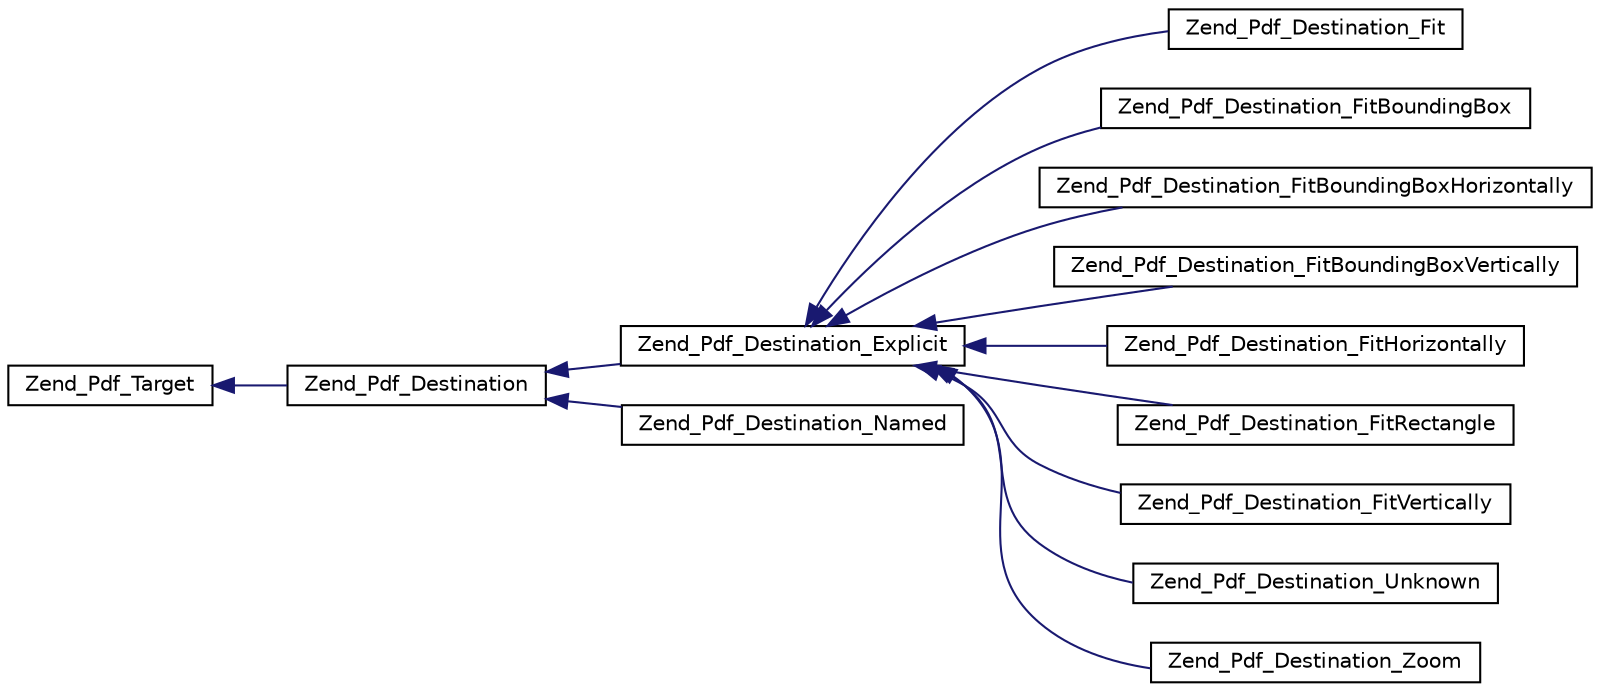 digraph G
{
  edge [fontname="Helvetica",fontsize="10",labelfontname="Helvetica",labelfontsize="10"];
  node [fontname="Helvetica",fontsize="10",shape=record];
  rankdir="LR";
  Node1 [label="Zend_Pdf_Target",height=0.2,width=0.4,color="black", fillcolor="white", style="filled",URL="$class_zend___pdf___target.html"];
  Node1 -> Node2 [dir="back",color="midnightblue",fontsize="10",style="solid",fontname="Helvetica"];
  Node2 [label="Zend_Pdf_Destination",height=0.2,width=0.4,color="black", fillcolor="white", style="filled",URL="$class_zend___pdf___destination.html"];
  Node2 -> Node3 [dir="back",color="midnightblue",fontsize="10",style="solid",fontname="Helvetica"];
  Node3 [label="Zend_Pdf_Destination_Explicit",height=0.2,width=0.4,color="black", fillcolor="white", style="filled",URL="$class_zend___pdf___destination___explicit.html"];
  Node3 -> Node4 [dir="back",color="midnightblue",fontsize="10",style="solid",fontname="Helvetica"];
  Node4 [label="Zend_Pdf_Destination_Fit",height=0.2,width=0.4,color="black", fillcolor="white", style="filled",URL="$class_zend___pdf___destination___fit.html"];
  Node3 -> Node5 [dir="back",color="midnightblue",fontsize="10",style="solid",fontname="Helvetica"];
  Node5 [label="Zend_Pdf_Destination_FitBoundingBox",height=0.2,width=0.4,color="black", fillcolor="white", style="filled",URL="$class_zend___pdf___destination___fit_bounding_box.html"];
  Node3 -> Node6 [dir="back",color="midnightblue",fontsize="10",style="solid",fontname="Helvetica"];
  Node6 [label="Zend_Pdf_Destination_FitBoundingBoxHorizontally",height=0.2,width=0.4,color="black", fillcolor="white", style="filled",URL="$class_zend___pdf___destination___fit_bounding_box_horizontally.html"];
  Node3 -> Node7 [dir="back",color="midnightblue",fontsize="10",style="solid",fontname="Helvetica"];
  Node7 [label="Zend_Pdf_Destination_FitBoundingBoxVertically",height=0.2,width=0.4,color="black", fillcolor="white", style="filled",URL="$class_zend___pdf___destination___fit_bounding_box_vertically.html"];
  Node3 -> Node8 [dir="back",color="midnightblue",fontsize="10",style="solid",fontname="Helvetica"];
  Node8 [label="Zend_Pdf_Destination_FitHorizontally",height=0.2,width=0.4,color="black", fillcolor="white", style="filled",URL="$class_zend___pdf___destination___fit_horizontally.html"];
  Node3 -> Node9 [dir="back",color="midnightblue",fontsize="10",style="solid",fontname="Helvetica"];
  Node9 [label="Zend_Pdf_Destination_FitRectangle",height=0.2,width=0.4,color="black", fillcolor="white", style="filled",URL="$class_zend___pdf___destination___fit_rectangle.html"];
  Node3 -> Node10 [dir="back",color="midnightblue",fontsize="10",style="solid",fontname="Helvetica"];
  Node10 [label="Zend_Pdf_Destination_FitVertically",height=0.2,width=0.4,color="black", fillcolor="white", style="filled",URL="$class_zend___pdf___destination___fit_vertically.html"];
  Node3 -> Node11 [dir="back",color="midnightblue",fontsize="10",style="solid",fontname="Helvetica"];
  Node11 [label="Zend_Pdf_Destination_Unknown",height=0.2,width=0.4,color="black", fillcolor="white", style="filled",URL="$class_zend___pdf___destination___unknown.html"];
  Node3 -> Node12 [dir="back",color="midnightblue",fontsize="10",style="solid",fontname="Helvetica"];
  Node12 [label="Zend_Pdf_Destination_Zoom",height=0.2,width=0.4,color="black", fillcolor="white", style="filled",URL="$class_zend___pdf___destination___zoom.html"];
  Node2 -> Node13 [dir="back",color="midnightblue",fontsize="10",style="solid",fontname="Helvetica"];
  Node13 [label="Zend_Pdf_Destination_Named",height=0.2,width=0.4,color="black", fillcolor="white", style="filled",URL="$class_zend___pdf___destination___named.html"];
}
